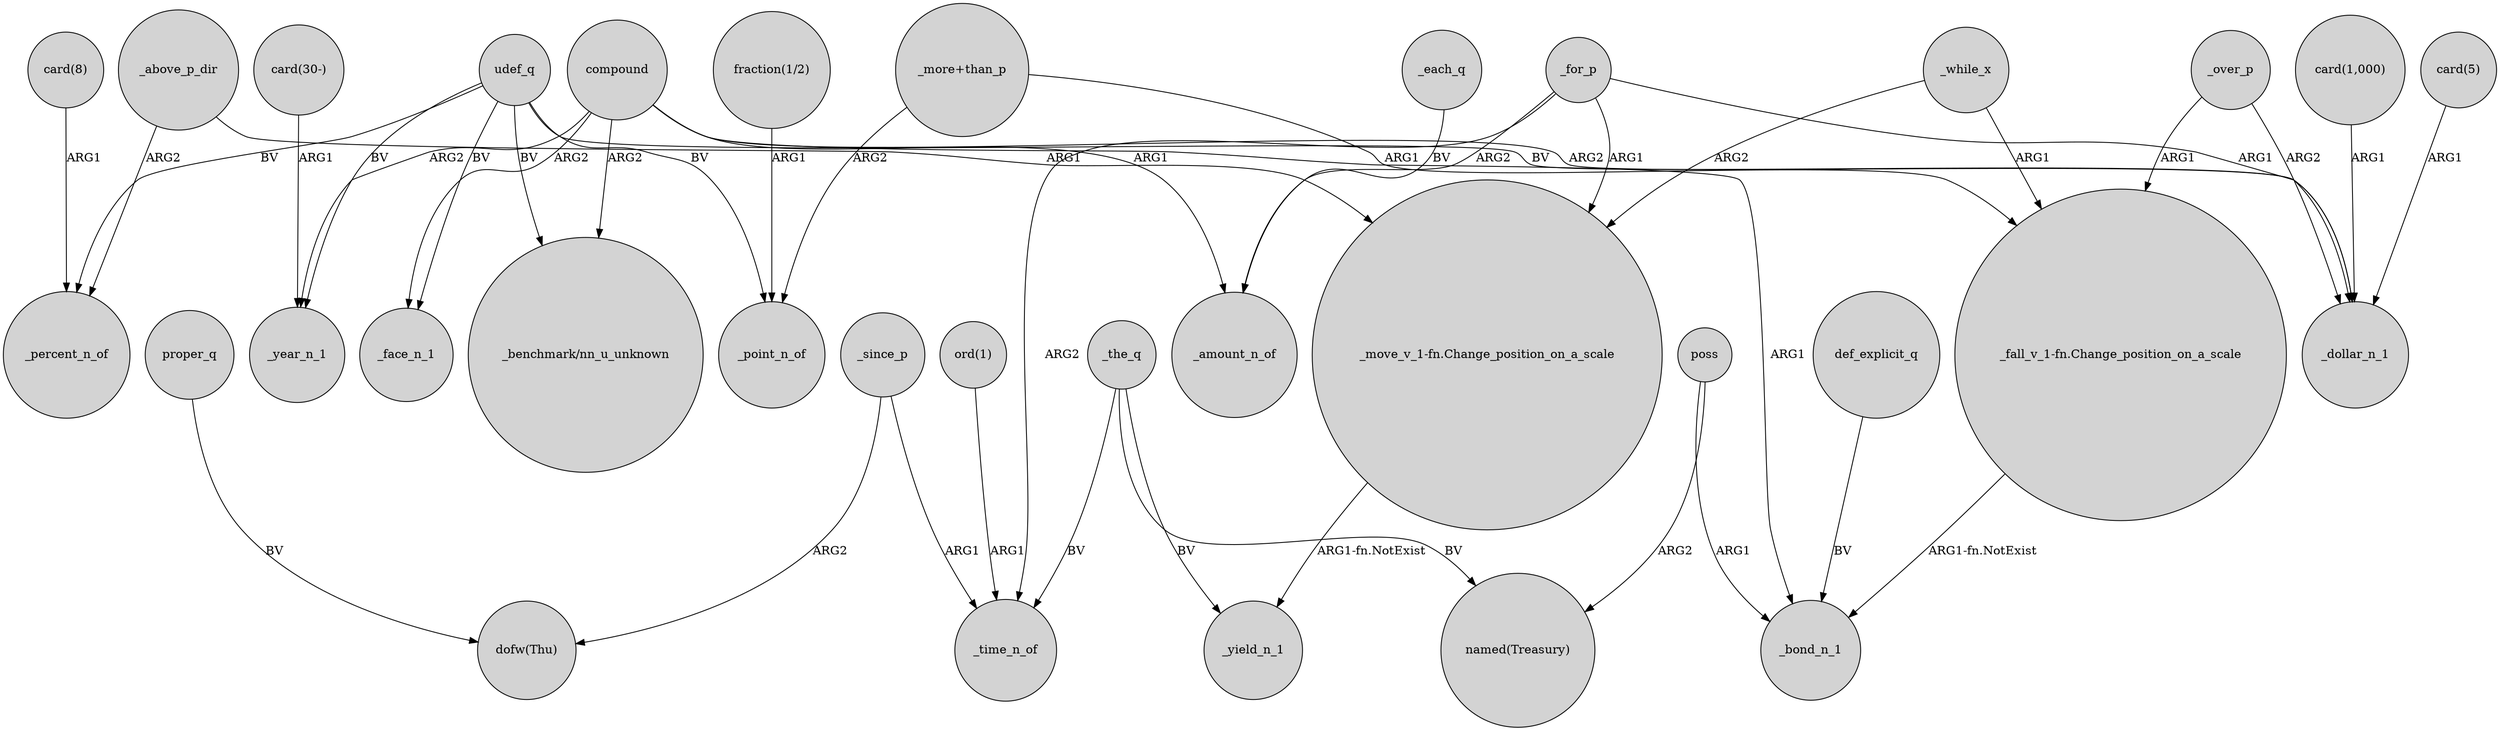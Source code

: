 digraph {
	node [shape=circle style=filled]
	_since_p -> _time_n_of [label=ARG1]
	_the_q -> _yield_n_1 [label=BV]
	"_more+than_p" -> "_fall_v_1-fn.Change_position_on_a_scale" [label=ARG1]
	udef_q -> _face_n_1 [label=BV]
	"_more+than_p" -> _point_n_of [label=ARG2]
	compound -> _face_n_1 [label=ARG2]
	_above_p_dir -> _percent_n_of [label=ARG2]
	compound -> _bond_n_1 [label=ARG1]
	"_fall_v_1-fn.Change_position_on_a_scale" -> _bond_n_1 [label="ARG1-fn.NotExist"]
	_each_q -> _amount_n_of [label=BV]
	"card(30-)" -> _year_n_1 [label=ARG1]
	_for_p -> "_move_v_1-fn.Change_position_on_a_scale" [label=ARG1]
	udef_q -> "_benchmark/nn_u_unknown" [label=BV]
	"fraction(1/2)" -> _point_n_of [label=ARG1]
	_for_p -> _time_n_of [label=ARG2]
	poss -> "named(Treasury)" [label=ARG2]
	"card(1,000)" -> _dollar_n_1 [label=ARG1]
	_since_p -> "dofw(Thu)" [label=ARG2]
	_over_p -> "_fall_v_1-fn.Change_position_on_a_scale" [label=ARG1]
	_the_q -> _time_n_of [label=BV]
	compound -> _amount_n_of [label=ARG1]
	_above_p_dir -> "_move_v_1-fn.Change_position_on_a_scale" [label=ARG1]
	_while_x -> "_move_v_1-fn.Change_position_on_a_scale" [label=ARG2]
	compound -> "_benchmark/nn_u_unknown" [label=ARG2]
	"_move_v_1-fn.Change_position_on_a_scale" -> _yield_n_1 [label="ARG1-fn.NotExist"]
	_for_p -> _dollar_n_1 [label=ARG1]
	proper_q -> "dofw(Thu)" [label=BV]
	compound -> _year_n_1 [label=ARG2]
	_the_q -> "named(Treasury)" [label=BV]
	udef_q -> _year_n_1 [label=BV]
	_while_x -> "_fall_v_1-fn.Change_position_on_a_scale" [label=ARG1]
	_for_p -> _amount_n_of [label=ARG2]
	"card(8)" -> _percent_n_of [label=ARG1]
	poss -> _bond_n_1 [label=ARG1]
	udef_q -> _percent_n_of [label=BV]
	_over_p -> _dollar_n_1 [label=ARG2]
	def_explicit_q -> _bond_n_1 [label=BV]
	compound -> _dollar_n_1 [label=ARG2]
	"card(5)" -> _dollar_n_1 [label=ARG1]
	"ord(1)" -> _time_n_of [label=ARG1]
	udef_q -> _dollar_n_1 [label=BV]
	udef_q -> _point_n_of [label=BV]
}
